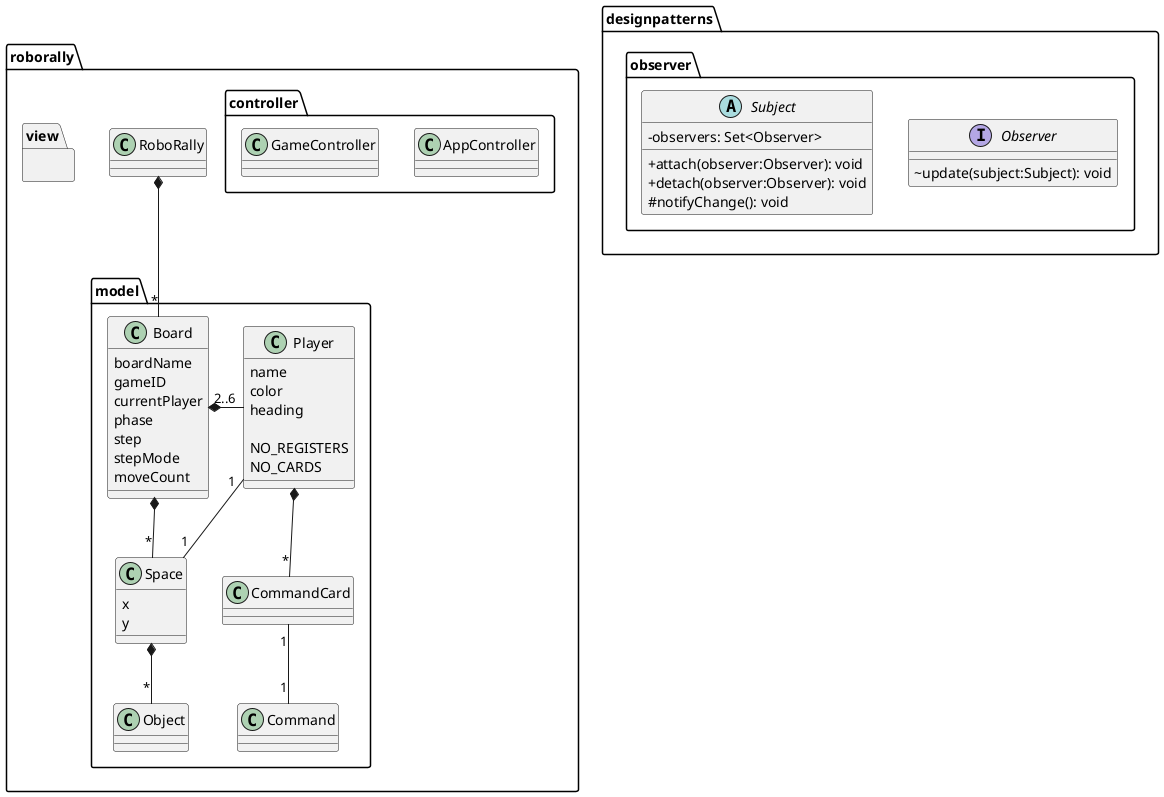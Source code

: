 @startuml
'https://plantuml.com/class-diagram

skinparam classAttributeIconSize 0

package designpatterns.observer {
    interface Observer {
        ~update(subject:Subject): void
    }
    abstract class Subject {
        -observers: Set<Observer>

        +attach(observer:Observer): void
        +detach(observer:Observer): void
        #notifyChange(): void
    }
}

package roborally {
    package controller {
        class AppController {}
        class GameController {}
    }

    package model {
        class Board {
            boardName
            gameID
            currentPlayer
            phase
            step
            stepMode
            moveCount
        }

        class Player {
            name
            color
            heading

            NO_REGISTERS
            NO_CARDS
        }

        class Space {
            x
            y
        }

        class Object {
        }

        class CommandCard {

        }

        class Command {
        }
    }

    package view {
    }


    class RoboRally {
    }



    RoboRally *-- "*" Board
    Board *--r "2..6" Player
    Board *-- "*" Space
    Space *-- "*" Object
    Player *-- "*" CommandCard
    CommandCard "1" -- "1" Command
    Player "1" -- "1" Space

}


@enduml